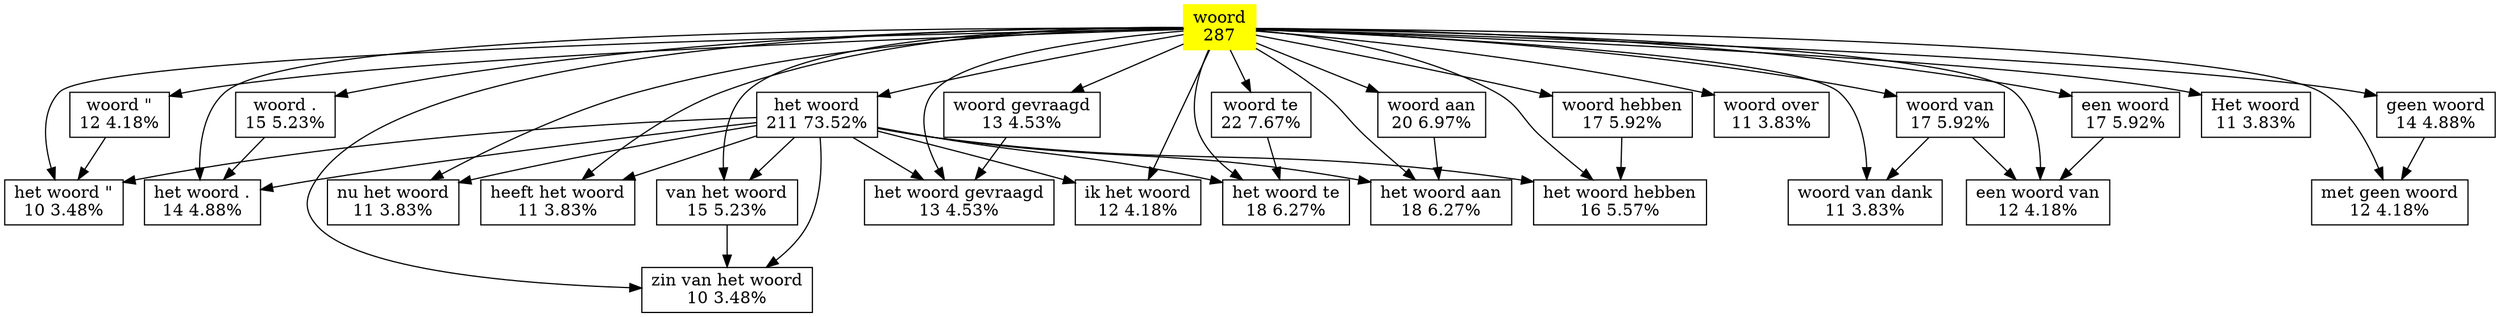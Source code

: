 digraph G {
c59481592065522 [label="woord\n287",shape=box,color=yellow,style=filled];
c15894136744772500669 [label="nu het woord\n11 3.83%",shape=box];
c7138868219383849593 [label="woord over\n11 3.83%",shape=box];
c9605398383915813356 [label="het woord \"\n10 3.48%",shape=box];
c10124836566388499116 [label="woord van dank\n11 3.83%",shape=box];
c13745275493768121031 [label="heeft het woord\n11 3.83%",shape=box];
c7138868220585914820 [label="woord aan\n20 6.97%",shape=box];
c9605398392583410470 [label="het woord .\n14 4.88%",shape=box];
c10656387963410848714 [label="een woord van\n12 4.18%",shape=box];
c12325544009971058691 [label="Het woord\n11 3.83%",shape=box];
c161247149620839336 [label="van het woord\n15 5.23%",shape=box];
c13868774505073353938 [label="het woord gevraagd\n13 4.53%",shape=box];
c2896851209057673353 [label="ik het woord\n12 4.18%",shape=box];
c9605398390719640826 [label="het woord te\n18 6.27%",shape=box];
c7138868414446958361 [label="woord \"\n12 4.18%",shape=box];
c7138868217625301208 [label="woord .\n15 5.23%",shape=box];
c15777334523511739247 [label="woord gevraagd\n13 4.53%",shape=box];
c9605398385656240484 [label="het woord aan\n18 6.27%",shape=box];
c2603539400172191712 [label="een woord\n17 5.92%",shape=box];
c11888901788436628076 [label="met geen woord\n12 4.18%",shape=box];
c7138868202253035618 [label="woord hebben\n17 5.92%",shape=box];
c2672574740453467955 [label="geen woord\n14 4.88%",shape=box];
c9605398364606811182 [label="het woord hebben\n16 5.57%",shape=box];
c1952424604665676053 [label="het woord\n211 73.52%",shape=box];
c7138868215281531252 [label="woord te\n22 7.67%",shape=box];
c7138868216447550579 [label="woord van\n17 5.92%",shape=box];
c6866366343889280975 [label="zin van het woord\n10 3.48%",shape=box];
c7138868220585914820 -> c9605398385656240484 [ color=black ];
c161247149620839336 -> c6866366343889280975 [ color=black ];
c7138868414446958361 -> c9605398383915813356 [ color=black ];
c7138868217625301208 -> c9605398392583410470 [ color=black ];
c15777334523511739247 -> c13868774505073353938 [ color=black ];
c2603539400172191712 -> c10656387963410848714 [ color=black ];
c59481592065522 -> c1952424604665676053 [ color=black ];
c59481592065522 -> c9605398392583410470 [ color=black ];
c59481592065522 -> c15777334523511739247 [ color=black ];
c59481592065522 -> c9605398383915813356 [ color=black ];
c59481592065522 -> c2672574740453467955 [ color=black ];
c59481592065522 -> c2896851209057673353 [ color=black ];
c59481592065522 -> c7138868220585914820 [ color=black ];
c59481592065522 -> c7138868216447550579 [ color=black ];
c59481592065522 -> c10124836566388499116 [ color=black ];
c59481592065522 -> c7138868217625301208 [ color=black ];
c59481592065522 -> c7138868414446958361 [ color=black ];
c59481592065522 -> c10656387963410848714 [ color=black ];
c59481592065522 -> c7138868219383849593 [ color=black ];
c59481592065522 -> c2603539400172191712 [ color=black ];
c59481592065522 -> c7138868215281531252 [ color=black ];
c59481592065522 -> c9605398385656240484 [ color=black ];
c59481592065522 -> c12325544009971058691 [ color=black ];
c59481592065522 -> c13868774505073353938 [ color=black ];
c59481592065522 -> c161247149620839336 [ color=black ];
c59481592065522 -> c9605398364606811182 [ color=black ];
c59481592065522 -> c11888901788436628076 [ color=black ];
c59481592065522 -> c9605398390719640826 [ color=black ];
c59481592065522 -> c6866366343889280975 [ color=black ];
c59481592065522 -> c7138868202253035618 [ color=black ];
c59481592065522 -> c15894136744772500669 [ color=black ];
c59481592065522 -> c13745275493768121031 [ color=black ];
c7138868202253035618 -> c9605398364606811182 [ color=black ];
c2672574740453467955 -> c11888901788436628076 [ color=black ];
c1952424604665676053 -> c2896851209057673353 [ color=black ];
c1952424604665676053 -> c13745275493768121031 [ color=black ];
c1952424604665676053 -> c15894136744772500669 [ color=black ];
c1952424604665676053 -> c13868774505073353938 [ color=black ];
c1952424604665676053 -> c9605398383915813356 [ color=black ];
c1952424604665676053 -> c9605398390719640826 [ color=black ];
c1952424604665676053 -> c9605398385656240484 [ color=black ];
c1952424604665676053 -> c9605398364606811182 [ color=black ];
c1952424604665676053 -> c9605398392583410470 [ color=black ];
c1952424604665676053 -> c161247149620839336 [ color=black ];
c1952424604665676053 -> c6866366343889280975 [ color=black ];
c7138868215281531252 -> c9605398390719640826 [ color=black ];
c7138868216447550579 -> c10656387963410848714 [ color=black ];
c7138868216447550579 -> c10124836566388499116 [ color=black ];
}
